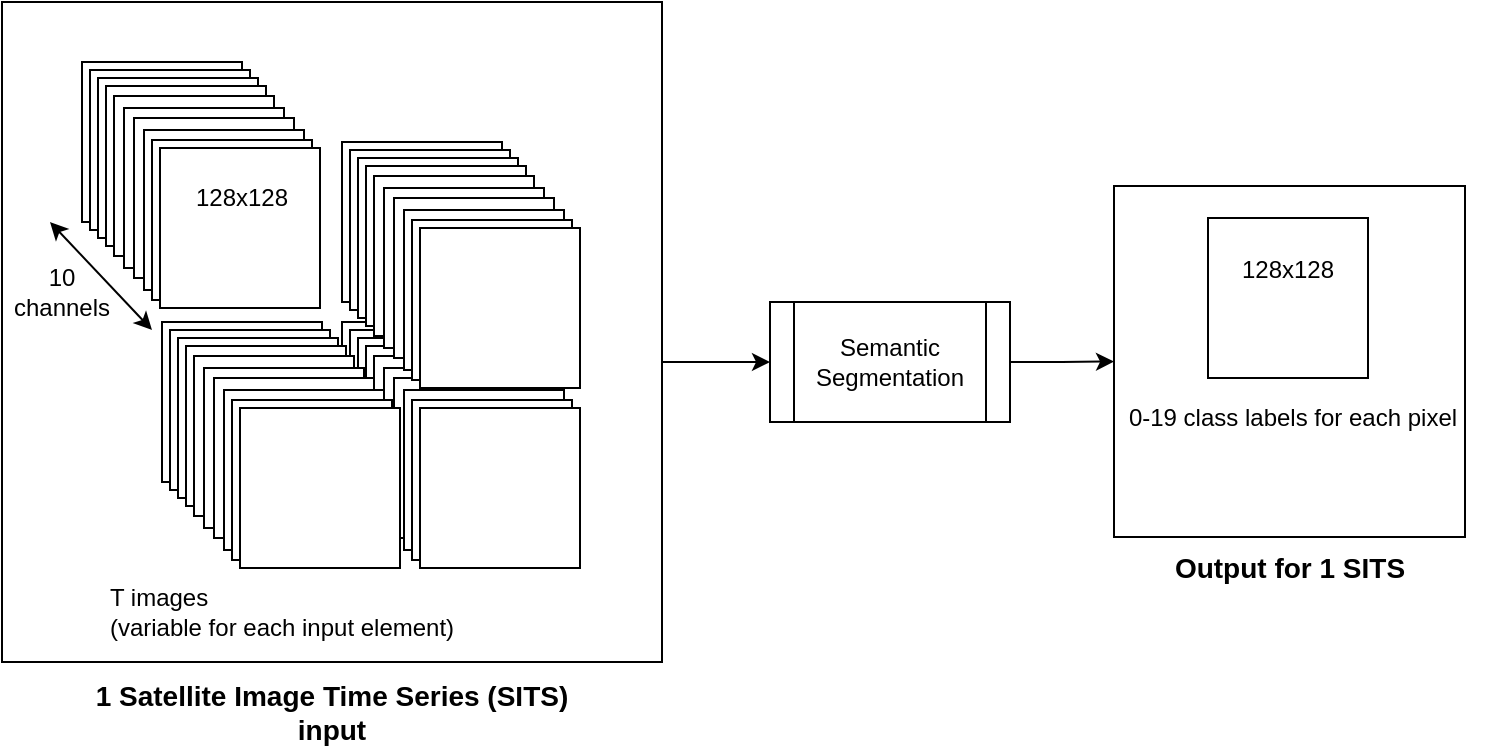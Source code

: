 <mxfile version="22.1.5" type="github">
  <diagram name="Page-1" id="_TESt1yOM_jHRzh0i_St">
    <mxGraphModel dx="1436" dy="833" grid="1" gridSize="10" guides="1" tooltips="1" connect="1" arrows="1" fold="1" page="1" pageScale="1" pageWidth="850" pageHeight="1100" math="0" shadow="0">
      <root>
        <mxCell id="0" />
        <mxCell id="1" parent="0" />
        <mxCell id="C4_OpRwlkixBQiQsbCnP-65" value="" style="edgeStyle=orthogonalEdgeStyle;rounded=0;orthogonalLoop=1;jettySize=auto;html=1;" edge="1" parent="1" source="C4_OpRwlkixBQiQsbCnP-62" target="C4_OpRwlkixBQiQsbCnP-64">
          <mxGeometry relative="1" as="geometry">
            <Array as="points">
              <mxPoint x="430" y="390" />
              <mxPoint x="430" y="390" />
            </Array>
          </mxGeometry>
        </mxCell>
        <mxCell id="C4_OpRwlkixBQiQsbCnP-62" value="" style="whiteSpace=wrap;html=1;aspect=fixed;" vertex="1" parent="1">
          <mxGeometry x="80" y="210" width="330" height="330" as="geometry" />
        </mxCell>
        <mxCell id="C4_OpRwlkixBQiQsbCnP-10" value="&lt;div style=&quot;text-align: left;&quot;&gt;&lt;span style=&quot;background-color: initial;&quot;&gt;T images&amp;nbsp;&lt;/span&gt;&lt;/div&gt;(variable for each input element)" style="text;strokeColor=none;align=center;fillColor=none;html=1;verticalAlign=middle;whiteSpace=wrap;rounded=0;" vertex="1" parent="1">
          <mxGeometry x="90" y="500" width="260" height="30" as="geometry" />
        </mxCell>
        <mxCell id="C4_OpRwlkixBQiQsbCnP-16" value="" style="group" vertex="1" connectable="0" parent="1">
          <mxGeometry x="250" y="370" width="119" height="123" as="geometry" />
        </mxCell>
        <mxCell id="C4_OpRwlkixBQiQsbCnP-17" value="" style="whiteSpace=wrap;html=1;aspect=fixed;movable=1;resizable=1;rotatable=1;deletable=1;editable=1;locked=0;connectable=1;" vertex="1" parent="C4_OpRwlkixBQiQsbCnP-16">
          <mxGeometry width="80" height="80" as="geometry" />
        </mxCell>
        <mxCell id="C4_OpRwlkixBQiQsbCnP-18" value="" style="whiteSpace=wrap;html=1;aspect=fixed;movable=1;resizable=1;rotatable=1;deletable=1;editable=1;locked=0;connectable=1;" vertex="1" parent="C4_OpRwlkixBQiQsbCnP-16">
          <mxGeometry x="4" y="4" width="80" height="80" as="geometry" />
        </mxCell>
        <mxCell id="C4_OpRwlkixBQiQsbCnP-19" value="" style="whiteSpace=wrap;html=1;aspect=fixed;movable=1;resizable=1;rotatable=1;deletable=1;editable=1;locked=0;connectable=1;" vertex="1" parent="C4_OpRwlkixBQiQsbCnP-16">
          <mxGeometry x="8" y="8" width="80" height="80" as="geometry" />
        </mxCell>
        <mxCell id="C4_OpRwlkixBQiQsbCnP-20" value="" style="whiteSpace=wrap;html=1;aspect=fixed;movable=1;resizable=1;rotatable=1;deletable=1;editable=1;locked=0;connectable=1;" vertex="1" parent="C4_OpRwlkixBQiQsbCnP-16">
          <mxGeometry x="12" y="12" width="80" height="80" as="geometry" />
        </mxCell>
        <mxCell id="C4_OpRwlkixBQiQsbCnP-21" value="" style="whiteSpace=wrap;html=1;aspect=fixed;movable=1;resizable=1;rotatable=1;deletable=1;editable=1;locked=0;connectable=1;" vertex="1" parent="C4_OpRwlkixBQiQsbCnP-16">
          <mxGeometry x="16" y="17" width="80" height="80" as="geometry" />
        </mxCell>
        <mxCell id="C4_OpRwlkixBQiQsbCnP-22" value="" style="whiteSpace=wrap;html=1;aspect=fixed;movable=1;resizable=1;rotatable=1;deletable=1;editable=1;locked=0;connectable=1;" vertex="1" parent="C4_OpRwlkixBQiQsbCnP-16">
          <mxGeometry x="21" y="23" width="80" height="80" as="geometry" />
        </mxCell>
        <mxCell id="C4_OpRwlkixBQiQsbCnP-23" value="" style="whiteSpace=wrap;html=1;aspect=fixed;movable=1;resizable=1;rotatable=1;deletable=1;editable=1;locked=0;connectable=1;" vertex="1" parent="C4_OpRwlkixBQiQsbCnP-16">
          <mxGeometry x="26" y="28" width="80" height="80" as="geometry" />
        </mxCell>
        <mxCell id="C4_OpRwlkixBQiQsbCnP-24" value="" style="whiteSpace=wrap;html=1;aspect=fixed;movable=1;resizable=1;rotatable=1;deletable=1;editable=1;locked=0;connectable=1;" vertex="1" parent="C4_OpRwlkixBQiQsbCnP-16">
          <mxGeometry x="31" y="34" width="80" height="80" as="geometry" />
        </mxCell>
        <mxCell id="C4_OpRwlkixBQiQsbCnP-25" value="" style="whiteSpace=wrap;html=1;aspect=fixed;movable=1;resizable=1;rotatable=1;deletable=1;editable=1;locked=0;connectable=1;" vertex="1" parent="C4_OpRwlkixBQiQsbCnP-16">
          <mxGeometry x="35" y="39" width="80" height="80" as="geometry" />
        </mxCell>
        <mxCell id="C4_OpRwlkixBQiQsbCnP-26" value="" style="whiteSpace=wrap;html=1;aspect=fixed;movable=1;resizable=1;rotatable=1;deletable=1;editable=1;locked=0;connectable=1;" vertex="1" parent="C4_OpRwlkixBQiQsbCnP-16">
          <mxGeometry x="39" y="43" width="80" height="80" as="geometry" />
        </mxCell>
        <mxCell id="C4_OpRwlkixBQiQsbCnP-15" value="" style="group" vertex="1" connectable="0" parent="1">
          <mxGeometry x="250" y="280" width="119" height="123" as="geometry" />
        </mxCell>
        <mxCell id="C4_OpRwlkixBQiQsbCnP-1" value="" style="whiteSpace=wrap;html=1;aspect=fixed;movable=1;resizable=1;rotatable=1;deletable=1;editable=1;locked=0;connectable=1;" vertex="1" parent="C4_OpRwlkixBQiQsbCnP-15">
          <mxGeometry width="80" height="80" as="geometry" />
        </mxCell>
        <mxCell id="C4_OpRwlkixBQiQsbCnP-2" value="" style="whiteSpace=wrap;html=1;aspect=fixed;movable=1;resizable=1;rotatable=1;deletable=1;editable=1;locked=0;connectable=1;" vertex="1" parent="C4_OpRwlkixBQiQsbCnP-15">
          <mxGeometry x="4" y="4" width="80" height="80" as="geometry" />
        </mxCell>
        <mxCell id="C4_OpRwlkixBQiQsbCnP-3" value="" style="whiteSpace=wrap;html=1;aspect=fixed;movable=1;resizable=1;rotatable=1;deletable=1;editable=1;locked=0;connectable=1;" vertex="1" parent="C4_OpRwlkixBQiQsbCnP-15">
          <mxGeometry x="8" y="8" width="80" height="80" as="geometry" />
        </mxCell>
        <mxCell id="C4_OpRwlkixBQiQsbCnP-4" value="" style="whiteSpace=wrap;html=1;aspect=fixed;movable=1;resizable=1;rotatable=1;deletable=1;editable=1;locked=0;connectable=1;" vertex="1" parent="C4_OpRwlkixBQiQsbCnP-15">
          <mxGeometry x="12" y="12" width="80" height="80" as="geometry" />
        </mxCell>
        <mxCell id="C4_OpRwlkixBQiQsbCnP-5" value="" style="whiteSpace=wrap;html=1;aspect=fixed;movable=1;resizable=1;rotatable=1;deletable=1;editable=1;locked=0;connectable=1;" vertex="1" parent="C4_OpRwlkixBQiQsbCnP-15">
          <mxGeometry x="16" y="17" width="80" height="80" as="geometry" />
        </mxCell>
        <mxCell id="C4_OpRwlkixBQiQsbCnP-6" value="" style="whiteSpace=wrap;html=1;aspect=fixed;movable=1;resizable=1;rotatable=1;deletable=1;editable=1;locked=0;connectable=1;" vertex="1" parent="C4_OpRwlkixBQiQsbCnP-15">
          <mxGeometry x="21" y="23" width="80" height="80" as="geometry" />
        </mxCell>
        <mxCell id="C4_OpRwlkixBQiQsbCnP-11" value="" style="whiteSpace=wrap;html=1;aspect=fixed;movable=1;resizable=1;rotatable=1;deletable=1;editable=1;locked=0;connectable=1;" vertex="1" parent="C4_OpRwlkixBQiQsbCnP-15">
          <mxGeometry x="26" y="28" width="80" height="80" as="geometry" />
        </mxCell>
        <mxCell id="C4_OpRwlkixBQiQsbCnP-12" value="" style="whiteSpace=wrap;html=1;aspect=fixed;movable=1;resizable=1;rotatable=1;deletable=1;editable=1;locked=0;connectable=1;" vertex="1" parent="C4_OpRwlkixBQiQsbCnP-15">
          <mxGeometry x="31" y="34" width="80" height="80" as="geometry" />
        </mxCell>
        <mxCell id="C4_OpRwlkixBQiQsbCnP-13" value="" style="whiteSpace=wrap;html=1;aspect=fixed;movable=1;resizable=1;rotatable=1;deletable=1;editable=1;locked=0;connectable=1;" vertex="1" parent="C4_OpRwlkixBQiQsbCnP-15">
          <mxGeometry x="35" y="39" width="80" height="80" as="geometry" />
        </mxCell>
        <mxCell id="C4_OpRwlkixBQiQsbCnP-14" value="" style="whiteSpace=wrap;html=1;aspect=fixed;movable=1;resizable=1;rotatable=1;deletable=1;editable=1;locked=0;connectable=1;" vertex="1" parent="C4_OpRwlkixBQiQsbCnP-15">
          <mxGeometry x="39" y="43" width="80" height="80" as="geometry" />
        </mxCell>
        <mxCell id="C4_OpRwlkixBQiQsbCnP-27" value="" style="group" vertex="1" connectable="0" parent="1">
          <mxGeometry x="160" y="370" width="138.5" height="123" as="geometry" />
        </mxCell>
        <mxCell id="C4_OpRwlkixBQiQsbCnP-28" value="" style="whiteSpace=wrap;html=1;aspect=fixed;movable=1;resizable=1;rotatable=1;deletable=1;editable=1;locked=0;connectable=1;" vertex="1" parent="C4_OpRwlkixBQiQsbCnP-27">
          <mxGeometry width="80" height="80" as="geometry" />
        </mxCell>
        <mxCell id="C4_OpRwlkixBQiQsbCnP-29" value="" style="whiteSpace=wrap;html=1;aspect=fixed;movable=1;resizable=1;rotatable=1;deletable=1;editable=1;locked=0;connectable=1;" vertex="1" parent="C4_OpRwlkixBQiQsbCnP-27">
          <mxGeometry x="4" y="4" width="80" height="80" as="geometry" />
        </mxCell>
        <mxCell id="C4_OpRwlkixBQiQsbCnP-30" value="" style="whiteSpace=wrap;html=1;aspect=fixed;movable=1;resizable=1;rotatable=1;deletable=1;editable=1;locked=0;connectable=1;" vertex="1" parent="C4_OpRwlkixBQiQsbCnP-27">
          <mxGeometry x="8" y="8" width="80" height="80" as="geometry" />
        </mxCell>
        <mxCell id="C4_OpRwlkixBQiQsbCnP-31" value="" style="whiteSpace=wrap;html=1;aspect=fixed;movable=1;resizable=1;rotatable=1;deletable=1;editable=1;locked=0;connectable=1;" vertex="1" parent="C4_OpRwlkixBQiQsbCnP-27">
          <mxGeometry x="12" y="12" width="80" height="80" as="geometry" />
        </mxCell>
        <mxCell id="C4_OpRwlkixBQiQsbCnP-32" value="" style="whiteSpace=wrap;html=1;aspect=fixed;movable=1;resizable=1;rotatable=1;deletable=1;editable=1;locked=0;connectable=1;" vertex="1" parent="C4_OpRwlkixBQiQsbCnP-27">
          <mxGeometry x="16" y="17" width="80" height="80" as="geometry" />
        </mxCell>
        <mxCell id="C4_OpRwlkixBQiQsbCnP-33" value="" style="whiteSpace=wrap;html=1;aspect=fixed;movable=1;resizable=1;rotatable=1;deletable=1;editable=1;locked=0;connectable=1;" vertex="1" parent="C4_OpRwlkixBQiQsbCnP-27">
          <mxGeometry x="21" y="23" width="80" height="80" as="geometry" />
        </mxCell>
        <mxCell id="C4_OpRwlkixBQiQsbCnP-34" value="" style="whiteSpace=wrap;html=1;aspect=fixed;movable=1;resizable=1;rotatable=1;deletable=1;editable=1;locked=0;connectable=1;" vertex="1" parent="C4_OpRwlkixBQiQsbCnP-27">
          <mxGeometry x="26" y="28" width="80" height="80" as="geometry" />
        </mxCell>
        <mxCell id="C4_OpRwlkixBQiQsbCnP-35" value="" style="whiteSpace=wrap;html=1;aspect=fixed;movable=1;resizable=1;rotatable=1;deletable=1;editable=1;locked=0;connectable=1;" vertex="1" parent="C4_OpRwlkixBQiQsbCnP-27">
          <mxGeometry x="31" y="34" width="80" height="80" as="geometry" />
        </mxCell>
        <mxCell id="C4_OpRwlkixBQiQsbCnP-36" value="" style="whiteSpace=wrap;html=1;aspect=fixed;movable=1;resizable=1;rotatable=1;deletable=1;editable=1;locked=0;connectable=1;" vertex="1" parent="C4_OpRwlkixBQiQsbCnP-27">
          <mxGeometry x="35" y="39" width="80" height="80" as="geometry" />
        </mxCell>
        <mxCell id="C4_OpRwlkixBQiQsbCnP-37" value="" style="whiteSpace=wrap;html=1;aspect=fixed;movable=1;resizable=1;rotatable=1;deletable=1;editable=1;locked=0;connectable=1;" vertex="1" parent="C4_OpRwlkixBQiQsbCnP-27">
          <mxGeometry x="39" y="43" width="80" height="80" as="geometry" />
        </mxCell>
        <mxCell id="C4_OpRwlkixBQiQsbCnP-61" value="" style="group" vertex="1" connectable="0" parent="1">
          <mxGeometry x="80" y="240" width="159" height="130" as="geometry" />
        </mxCell>
        <mxCell id="C4_OpRwlkixBQiQsbCnP-38" value="" style="group" vertex="1" connectable="0" parent="C4_OpRwlkixBQiQsbCnP-61">
          <mxGeometry x="40" width="119" height="123" as="geometry" />
        </mxCell>
        <mxCell id="C4_OpRwlkixBQiQsbCnP-39" value="" style="whiteSpace=wrap;html=1;aspect=fixed;movable=1;resizable=1;rotatable=1;deletable=1;editable=1;locked=0;connectable=1;" vertex="1" parent="C4_OpRwlkixBQiQsbCnP-38">
          <mxGeometry width="80" height="80" as="geometry" />
        </mxCell>
        <mxCell id="C4_OpRwlkixBQiQsbCnP-40" value="" style="whiteSpace=wrap;html=1;aspect=fixed;movable=1;resizable=1;rotatable=1;deletable=1;editable=1;locked=0;connectable=1;" vertex="1" parent="C4_OpRwlkixBQiQsbCnP-38">
          <mxGeometry x="4" y="4" width="80" height="80" as="geometry" />
        </mxCell>
        <mxCell id="C4_OpRwlkixBQiQsbCnP-41" value="" style="whiteSpace=wrap;html=1;aspect=fixed;movable=1;resizable=1;rotatable=1;deletable=1;editable=1;locked=0;connectable=1;" vertex="1" parent="C4_OpRwlkixBQiQsbCnP-38">
          <mxGeometry x="8" y="8" width="80" height="80" as="geometry" />
        </mxCell>
        <mxCell id="C4_OpRwlkixBQiQsbCnP-42" value="" style="whiteSpace=wrap;html=1;aspect=fixed;movable=1;resizable=1;rotatable=1;deletable=1;editable=1;locked=0;connectable=1;" vertex="1" parent="C4_OpRwlkixBQiQsbCnP-38">
          <mxGeometry x="12" y="12" width="80" height="80" as="geometry" />
        </mxCell>
        <mxCell id="C4_OpRwlkixBQiQsbCnP-43" value="" style="whiteSpace=wrap;html=1;aspect=fixed;movable=1;resizable=1;rotatable=1;deletable=1;editable=1;locked=0;connectable=1;" vertex="1" parent="C4_OpRwlkixBQiQsbCnP-38">
          <mxGeometry x="16" y="17" width="80" height="80" as="geometry" />
        </mxCell>
        <mxCell id="C4_OpRwlkixBQiQsbCnP-44" value="" style="whiteSpace=wrap;html=1;aspect=fixed;movable=1;resizable=1;rotatable=1;deletable=1;editable=1;locked=0;connectable=1;" vertex="1" parent="C4_OpRwlkixBQiQsbCnP-38">
          <mxGeometry x="21" y="23" width="80" height="80" as="geometry" />
        </mxCell>
        <mxCell id="C4_OpRwlkixBQiQsbCnP-45" value="" style="whiteSpace=wrap;html=1;aspect=fixed;movable=1;resizable=1;rotatable=1;deletable=1;editable=1;locked=0;connectable=1;" vertex="1" parent="C4_OpRwlkixBQiQsbCnP-38">
          <mxGeometry x="26" y="28" width="80" height="80" as="geometry" />
        </mxCell>
        <mxCell id="C4_OpRwlkixBQiQsbCnP-46" value="" style="whiteSpace=wrap;html=1;aspect=fixed;movable=1;resizable=1;rotatable=1;deletable=1;editable=1;locked=0;connectable=1;" vertex="1" parent="C4_OpRwlkixBQiQsbCnP-38">
          <mxGeometry x="31" y="34" width="80" height="80" as="geometry" />
        </mxCell>
        <mxCell id="C4_OpRwlkixBQiQsbCnP-47" value="" style="whiteSpace=wrap;html=1;aspect=fixed;movable=1;resizable=1;rotatable=1;deletable=1;editable=1;locked=0;connectable=1;" vertex="1" parent="C4_OpRwlkixBQiQsbCnP-38">
          <mxGeometry x="35" y="39" width="80" height="80" as="geometry" />
        </mxCell>
        <mxCell id="C4_OpRwlkixBQiQsbCnP-48" value="" style="whiteSpace=wrap;html=1;aspect=fixed;movable=1;resizable=1;rotatable=1;deletable=1;editable=1;locked=0;connectable=1;" vertex="1" parent="C4_OpRwlkixBQiQsbCnP-38">
          <mxGeometry x="39" y="43" width="80" height="80" as="geometry" />
        </mxCell>
        <mxCell id="C4_OpRwlkixBQiQsbCnP-9" value="" style="endArrow=classic;startArrow=classic;html=1;rounded=0;" edge="1" parent="C4_OpRwlkixBQiQsbCnP-38">
          <mxGeometry width="50" height="50" relative="1" as="geometry">
            <mxPoint x="-16" y="80" as="sourcePoint" />
            <mxPoint x="35" y="134" as="targetPoint" />
          </mxGeometry>
        </mxCell>
        <mxCell id="C4_OpRwlkixBQiQsbCnP-8" value="128x128" style="text;strokeColor=none;align=center;fillColor=none;html=1;verticalAlign=middle;whiteSpace=wrap;rounded=0;" vertex="1" parent="C4_OpRwlkixBQiQsbCnP-38">
          <mxGeometry x="50" y="53" width="60" height="30" as="geometry" />
        </mxCell>
        <mxCell id="C4_OpRwlkixBQiQsbCnP-60" value="10 channels" style="text;strokeColor=none;align=center;fillColor=none;html=1;verticalAlign=middle;whiteSpace=wrap;rounded=0;" vertex="1" parent="C4_OpRwlkixBQiQsbCnP-61">
          <mxGeometry y="100" width="60" height="30" as="geometry" />
        </mxCell>
        <mxCell id="C4_OpRwlkixBQiQsbCnP-63" value="&lt;b&gt;&lt;font style=&quot;font-size: 14px;&quot;&gt;1 Satellite Image Time Series (SITS) input&lt;/font&gt;&lt;/b&gt;" style="text;strokeColor=none;align=center;fillColor=none;html=1;verticalAlign=middle;whiteSpace=wrap;rounded=0;" vertex="1" parent="1">
          <mxGeometry x="125" y="550" width="240" height="30" as="geometry" />
        </mxCell>
        <mxCell id="C4_OpRwlkixBQiQsbCnP-69" value="" style="edgeStyle=orthogonalEdgeStyle;rounded=0;orthogonalLoop=1;jettySize=auto;html=1;" edge="1" parent="1" source="C4_OpRwlkixBQiQsbCnP-64" target="C4_OpRwlkixBQiQsbCnP-66">
          <mxGeometry relative="1" as="geometry" />
        </mxCell>
        <mxCell id="C4_OpRwlkixBQiQsbCnP-64" value="Semantic Segmentation" style="shape=process;whiteSpace=wrap;html=1;backgroundOutline=1;" vertex="1" parent="1">
          <mxGeometry x="464" y="360" width="120" height="60" as="geometry" />
        </mxCell>
        <mxCell id="C4_OpRwlkixBQiQsbCnP-66" value="" style="whiteSpace=wrap;html=1;aspect=fixed;" vertex="1" parent="1">
          <mxGeometry x="636" y="302" width="175.5" height="175.5" as="geometry" />
        </mxCell>
        <mxCell id="C4_OpRwlkixBQiQsbCnP-72" value="&lt;b&gt;&lt;font style=&quot;font-size: 14px;&quot;&gt;Output for 1 SITS&lt;/font&gt;&lt;/b&gt;" style="text;strokeColor=none;align=center;fillColor=none;html=1;verticalAlign=middle;whiteSpace=wrap;rounded=0;" vertex="1" parent="1">
          <mxGeometry x="613.75" y="477.5" width="220" height="30" as="geometry" />
        </mxCell>
        <mxCell id="C4_OpRwlkixBQiQsbCnP-75" style="edgeStyle=orthogonalEdgeStyle;rounded=0;orthogonalLoop=1;jettySize=auto;html=1;exitX=0.5;exitY=1;exitDx=0;exitDy=0;" edge="1" parent="1" source="C4_OpRwlkixBQiQsbCnP-72" target="C4_OpRwlkixBQiQsbCnP-72">
          <mxGeometry relative="1" as="geometry" />
        </mxCell>
        <mxCell id="C4_OpRwlkixBQiQsbCnP-76" value="0-19 class labels for each pixel" style="text;html=1;align=center;verticalAlign=middle;resizable=0;points=[];autosize=1;strokeColor=none;fillColor=none;" vertex="1" parent="1">
          <mxGeometry x="630" y="403" width="190" height="30" as="geometry" />
        </mxCell>
        <mxCell id="C4_OpRwlkixBQiQsbCnP-77" value="" style="group" vertex="1" connectable="0" parent="1">
          <mxGeometry x="683" y="318" width="80" height="80" as="geometry" />
        </mxCell>
        <mxCell id="C4_OpRwlkixBQiQsbCnP-67" value="" style="whiteSpace=wrap;html=1;aspect=fixed;" vertex="1" parent="C4_OpRwlkixBQiQsbCnP-77">
          <mxGeometry width="80" height="80" as="geometry" />
        </mxCell>
        <mxCell id="C4_OpRwlkixBQiQsbCnP-70" value="128x128" style="text;strokeColor=none;align=center;fillColor=none;html=1;verticalAlign=middle;whiteSpace=wrap;rounded=0;" vertex="1" parent="C4_OpRwlkixBQiQsbCnP-77">
          <mxGeometry x="10" y="11" width="60" height="30" as="geometry" />
        </mxCell>
      </root>
    </mxGraphModel>
  </diagram>
</mxfile>
